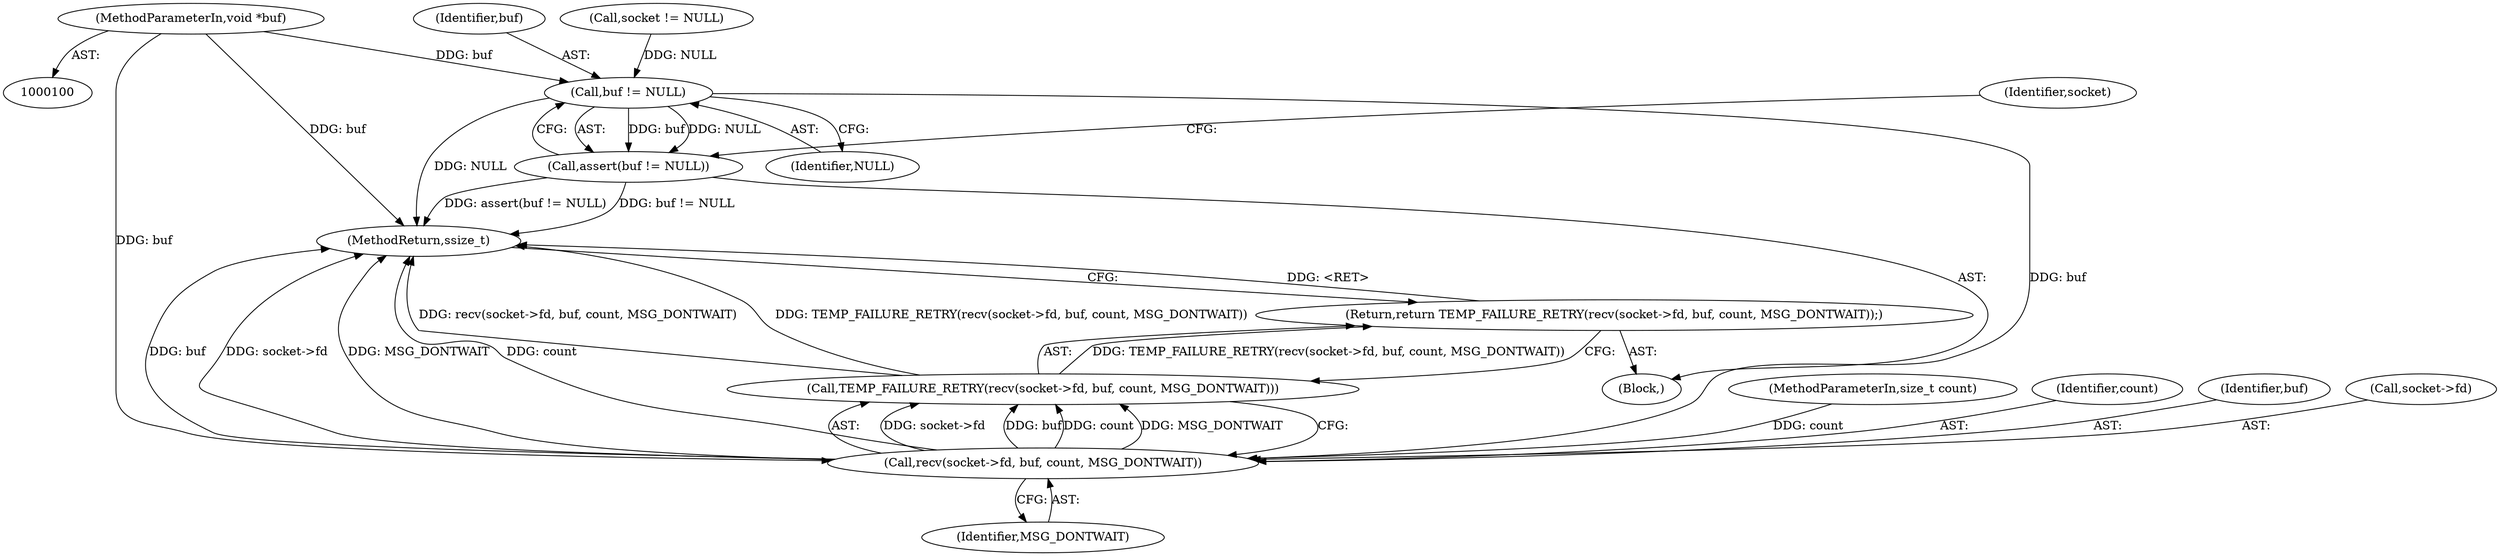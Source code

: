 digraph "0_Android_472271b153c5dc53c28beac55480a8d8434b2d5c_63@pointer" {
"1000102" [label="(MethodParameterIn,void *buf)"];
"1000110" [label="(Call,buf != NULL)"];
"1000109" [label="(Call,assert(buf != NULL))"];
"1000115" [label="(Call,recv(socket->fd, buf, count, MSG_DONTWAIT))"];
"1000114" [label="(Call,TEMP_FAILURE_RETRY(recv(socket->fd, buf, count, MSG_DONTWAIT)))"];
"1000113" [label="(Return,return TEMP_FAILURE_RETRY(recv(socket->fd, buf, count, MSG_DONTWAIT));)"];
"1000114" [label="(Call,TEMP_FAILURE_RETRY(recv(socket->fd, buf, count, MSG_DONTWAIT)))"];
"1000110" [label="(Call,buf != NULL)"];
"1000103" [label="(MethodParameterIn,size_t count)"];
"1000102" [label="(MethodParameterIn,void *buf)"];
"1000113" [label="(Return,return TEMP_FAILURE_RETRY(recv(socket->fd, buf, count, MSG_DONTWAIT));)"];
"1000104" [label="(Block,)"];
"1000111" [label="(Identifier,buf)"];
"1000109" [label="(Call,assert(buf != NULL))"];
"1000117" [label="(Identifier,socket)"];
"1000106" [label="(Call,socket != NULL)"];
"1000121" [label="(Identifier,MSG_DONTWAIT)"];
"1000120" [label="(Identifier,count)"];
"1000119" [label="(Identifier,buf)"];
"1000112" [label="(Identifier,NULL)"];
"1000122" [label="(MethodReturn,ssize_t)"];
"1000115" [label="(Call,recv(socket->fd, buf, count, MSG_DONTWAIT))"];
"1000116" [label="(Call,socket->fd)"];
"1000102" -> "1000100"  [label="AST: "];
"1000102" -> "1000122"  [label="DDG: buf"];
"1000102" -> "1000110"  [label="DDG: buf"];
"1000102" -> "1000115"  [label="DDG: buf"];
"1000110" -> "1000109"  [label="AST: "];
"1000110" -> "1000112"  [label="CFG: "];
"1000111" -> "1000110"  [label="AST: "];
"1000112" -> "1000110"  [label="AST: "];
"1000109" -> "1000110"  [label="CFG: "];
"1000110" -> "1000122"  [label="DDG: NULL"];
"1000110" -> "1000109"  [label="DDG: buf"];
"1000110" -> "1000109"  [label="DDG: NULL"];
"1000106" -> "1000110"  [label="DDG: NULL"];
"1000110" -> "1000115"  [label="DDG: buf"];
"1000109" -> "1000104"  [label="AST: "];
"1000117" -> "1000109"  [label="CFG: "];
"1000109" -> "1000122"  [label="DDG: buf != NULL"];
"1000109" -> "1000122"  [label="DDG: assert(buf != NULL)"];
"1000115" -> "1000114"  [label="AST: "];
"1000115" -> "1000121"  [label="CFG: "];
"1000116" -> "1000115"  [label="AST: "];
"1000119" -> "1000115"  [label="AST: "];
"1000120" -> "1000115"  [label="AST: "];
"1000121" -> "1000115"  [label="AST: "];
"1000114" -> "1000115"  [label="CFG: "];
"1000115" -> "1000122"  [label="DDG: buf"];
"1000115" -> "1000122"  [label="DDG: socket->fd"];
"1000115" -> "1000122"  [label="DDG: MSG_DONTWAIT"];
"1000115" -> "1000122"  [label="DDG: count"];
"1000115" -> "1000114"  [label="DDG: socket->fd"];
"1000115" -> "1000114"  [label="DDG: buf"];
"1000115" -> "1000114"  [label="DDG: count"];
"1000115" -> "1000114"  [label="DDG: MSG_DONTWAIT"];
"1000103" -> "1000115"  [label="DDG: count"];
"1000114" -> "1000113"  [label="AST: "];
"1000113" -> "1000114"  [label="CFG: "];
"1000114" -> "1000122"  [label="DDG: TEMP_FAILURE_RETRY(recv(socket->fd, buf, count, MSG_DONTWAIT))"];
"1000114" -> "1000122"  [label="DDG: recv(socket->fd, buf, count, MSG_DONTWAIT)"];
"1000114" -> "1000113"  [label="DDG: TEMP_FAILURE_RETRY(recv(socket->fd, buf, count, MSG_DONTWAIT))"];
"1000113" -> "1000104"  [label="AST: "];
"1000122" -> "1000113"  [label="CFG: "];
"1000113" -> "1000122"  [label="DDG: <RET>"];
}
